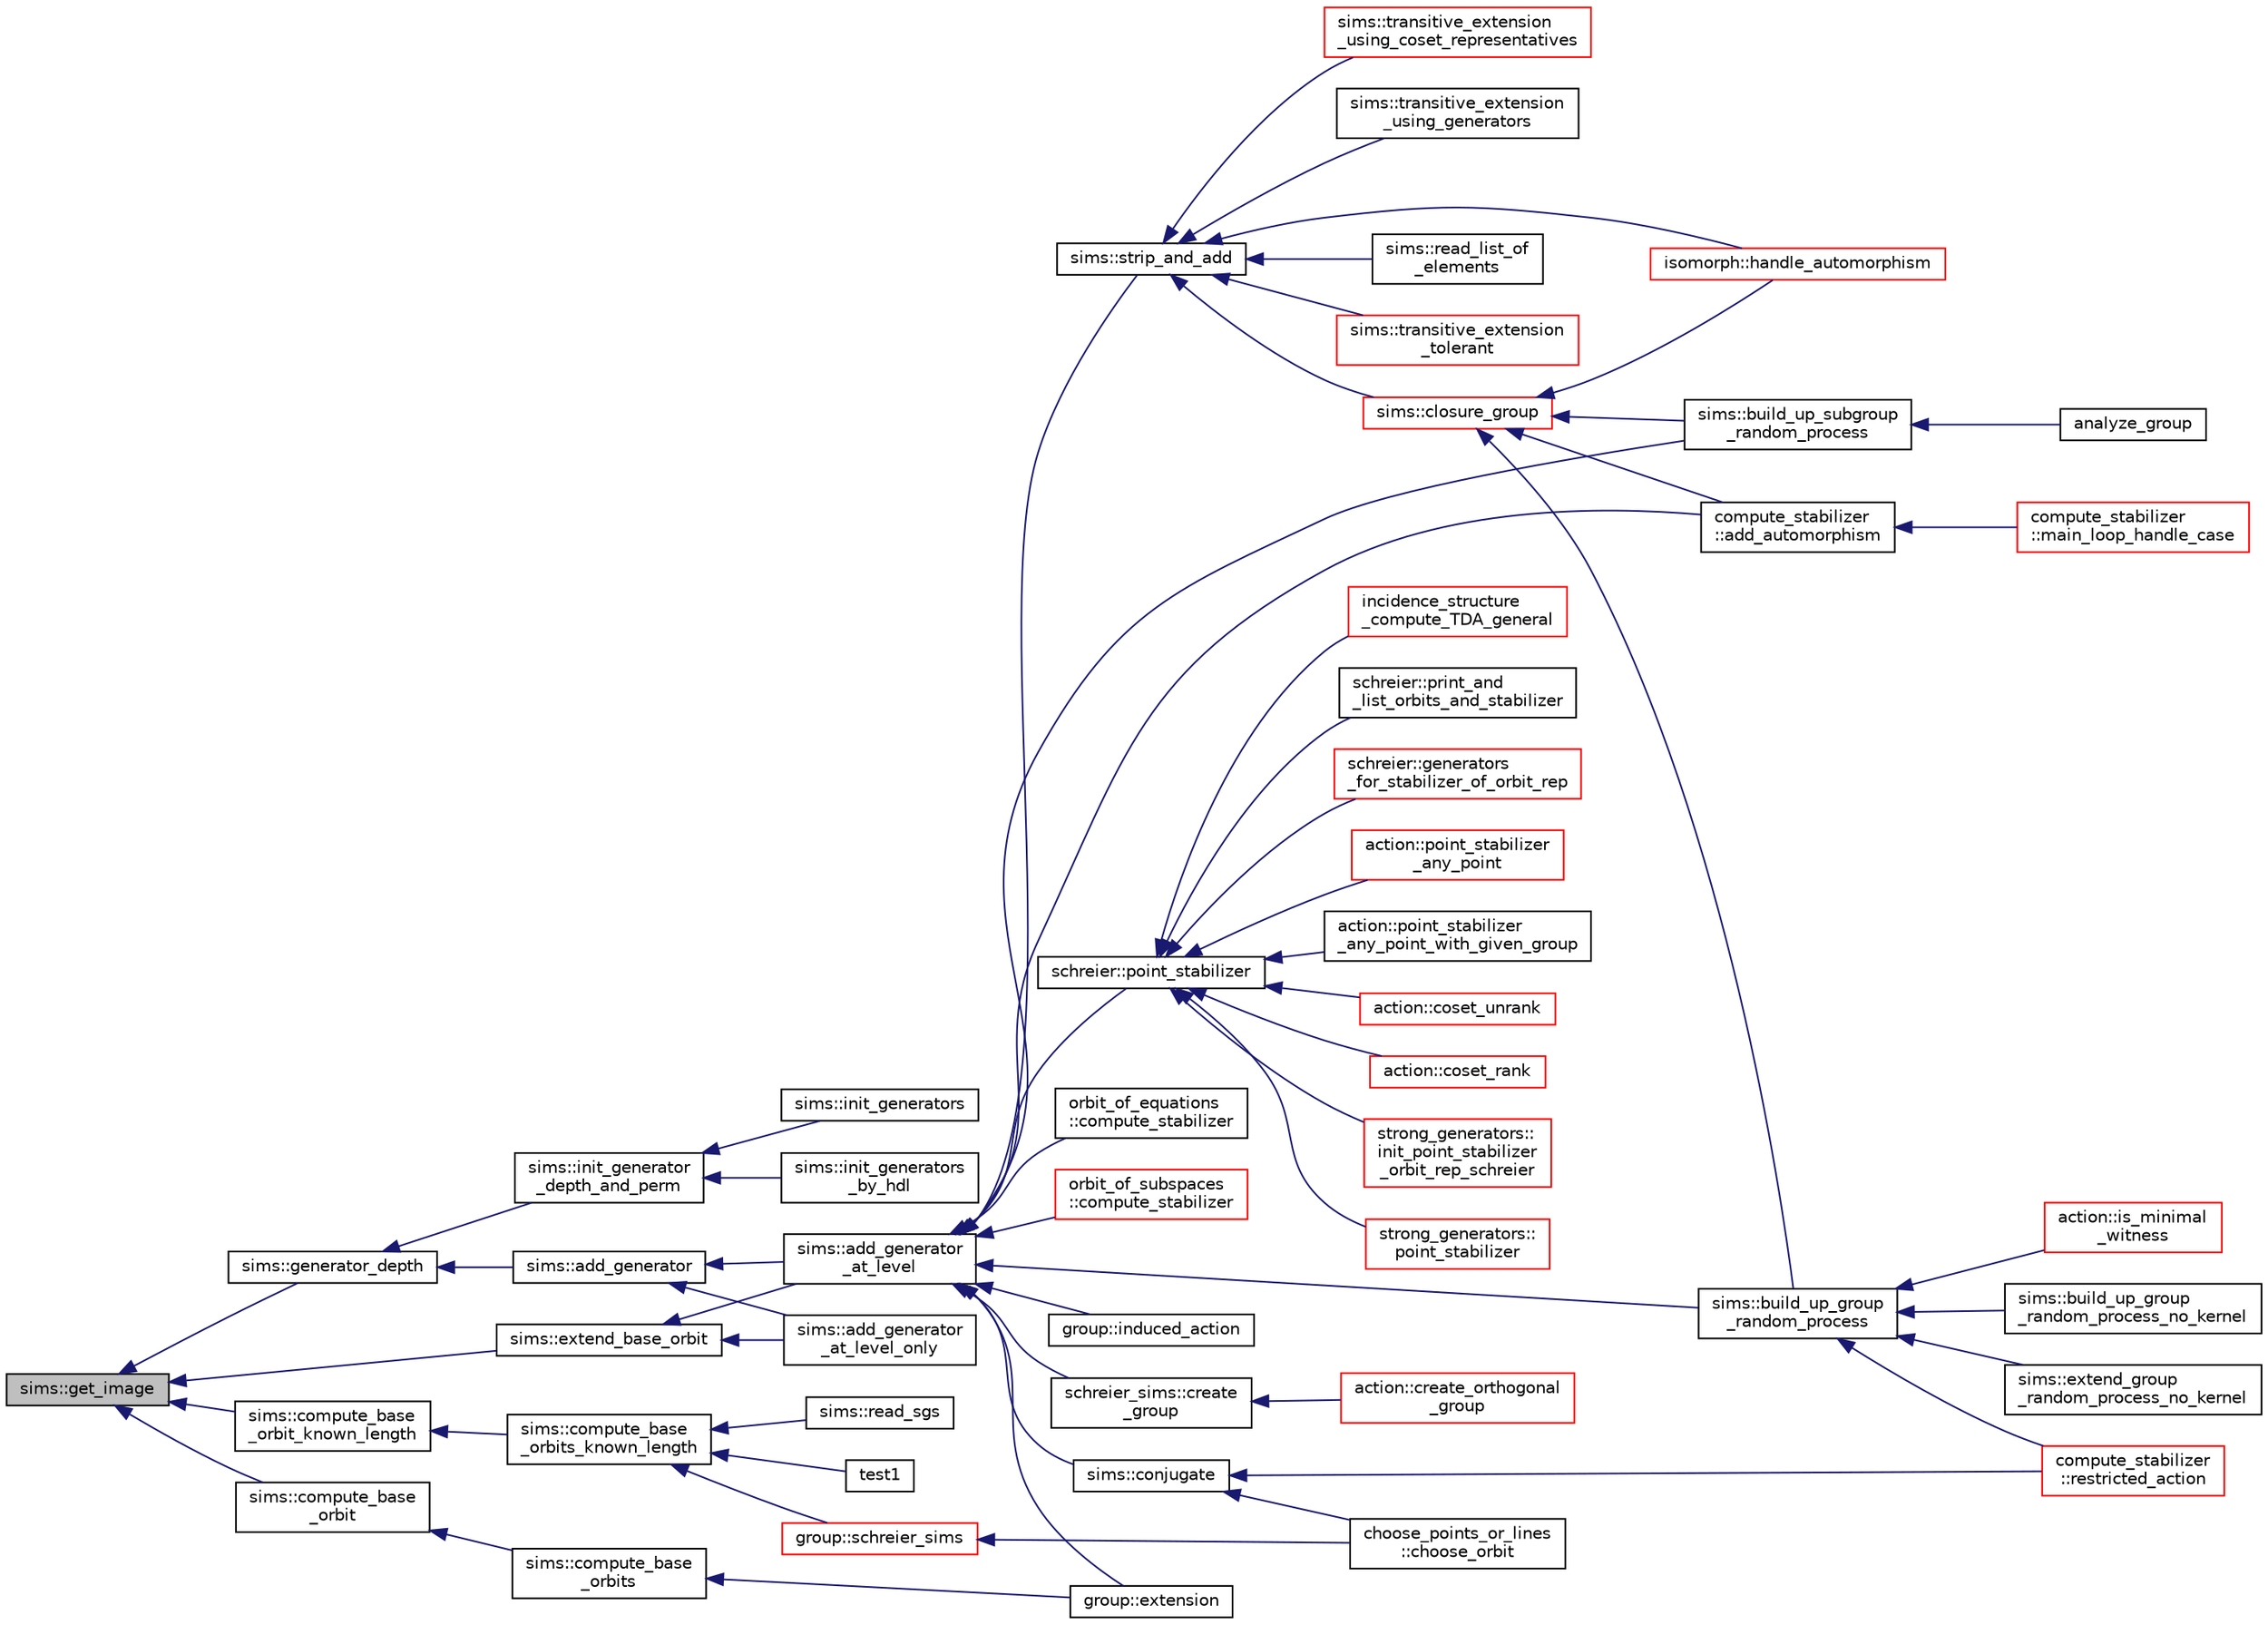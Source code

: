 digraph "sims::get_image"
{
  edge [fontname="Helvetica",fontsize="10",labelfontname="Helvetica",labelfontsize="10"];
  node [fontname="Helvetica",fontsize="10",shape=record];
  rankdir="LR";
  Node4829 [label="sims::get_image",height=0.2,width=0.4,color="black", fillcolor="grey75", style="filled", fontcolor="black"];
  Node4829 -> Node4830 [dir="back",color="midnightblue",fontsize="10",style="solid",fontname="Helvetica"];
  Node4830 [label="sims::generator_depth",height=0.2,width=0.4,color="black", fillcolor="white", style="filled",URL="$d9/df3/classsims.html#acdcef5adbae43ca98568ba1e6aa5b6a2"];
  Node4830 -> Node4831 [dir="back",color="midnightblue",fontsize="10",style="solid",fontname="Helvetica"];
  Node4831 [label="sims::init_generator\l_depth_and_perm",height=0.2,width=0.4,color="black", fillcolor="white", style="filled",URL="$d9/df3/classsims.html#af8c21505bf172665ba503cf3138f38cd"];
  Node4831 -> Node4832 [dir="back",color="midnightblue",fontsize="10",style="solid",fontname="Helvetica"];
  Node4832 [label="sims::init_generators",height=0.2,width=0.4,color="black", fillcolor="white", style="filled",URL="$d9/df3/classsims.html#a2917ebf2dc37af6cfa39310549994d98"];
  Node4831 -> Node4833 [dir="back",color="midnightblue",fontsize="10",style="solid",fontname="Helvetica"];
  Node4833 [label="sims::init_generators\l_by_hdl",height=0.2,width=0.4,color="black", fillcolor="white", style="filled",URL="$d9/df3/classsims.html#a116abb02245f99c0152d867e0e640c77"];
  Node4830 -> Node4834 [dir="back",color="midnightblue",fontsize="10",style="solid",fontname="Helvetica"];
  Node4834 [label="sims::add_generator",height=0.2,width=0.4,color="black", fillcolor="white", style="filled",URL="$d9/df3/classsims.html#add28c3fa3ed9825c7ccb4b1fb7ac22d4"];
  Node4834 -> Node4835 [dir="back",color="midnightblue",fontsize="10",style="solid",fontname="Helvetica"];
  Node4835 [label="sims::add_generator\l_at_level",height=0.2,width=0.4,color="black", fillcolor="white", style="filled",URL="$d9/df3/classsims.html#ac9f0f17058381524d70645e9d6893e4d"];
  Node4835 -> Node4836 [dir="back",color="midnightblue",fontsize="10",style="solid",fontname="Helvetica"];
  Node4836 [label="schreier::point_stabilizer",height=0.2,width=0.4,color="black", fillcolor="white", style="filled",URL="$d3/dd6/classschreier.html#a976a31dfe3238284d96fc200532c7077"];
  Node4836 -> Node4837 [dir="back",color="midnightblue",fontsize="10",style="solid",fontname="Helvetica"];
  Node4837 [label="incidence_structure\l_compute_TDA_general",height=0.2,width=0.4,color="red", fillcolor="white", style="filled",URL="$df/d74/tl__geometry_8h.html#a21ab759f6e646f3fe703c17f39361448"];
  Node4836 -> Node4842 [dir="back",color="midnightblue",fontsize="10",style="solid",fontname="Helvetica"];
  Node4842 [label="schreier::print_and\l_list_orbits_and_stabilizer",height=0.2,width=0.4,color="black", fillcolor="white", style="filled",URL="$d3/dd6/classschreier.html#ad6b4fa4094b8c359f67b73fa73d7a159"];
  Node4836 -> Node4843 [dir="back",color="midnightblue",fontsize="10",style="solid",fontname="Helvetica"];
  Node4843 [label="schreier::generators\l_for_stabilizer_of_orbit_rep",height=0.2,width=0.4,color="red", fillcolor="white", style="filled",URL="$d3/dd6/classschreier.html#afd6fcc50900894e183d838f09e840da6"];
  Node4836 -> Node4857 [dir="back",color="midnightblue",fontsize="10",style="solid",fontname="Helvetica"];
  Node4857 [label="action::point_stabilizer\l_any_point",height=0.2,width=0.4,color="red", fillcolor="white", style="filled",URL="$d2/d86/classaction.html#a32ab18e3be9f4412d340ee94de405c13"];
  Node4836 -> Node4859 [dir="back",color="midnightblue",fontsize="10",style="solid",fontname="Helvetica"];
  Node4859 [label="action::point_stabilizer\l_any_point_with_given_group",height=0.2,width=0.4,color="black", fillcolor="white", style="filled",URL="$d2/d86/classaction.html#a4892e0399ba1be9d5f0aae001f18d663"];
  Node4836 -> Node4860 [dir="back",color="midnightblue",fontsize="10",style="solid",fontname="Helvetica"];
  Node4860 [label="action::coset_unrank",height=0.2,width=0.4,color="red", fillcolor="white", style="filled",URL="$d2/d86/classaction.html#aeabf488f671d4e77a8a892eb58d82b34"];
  Node4836 -> Node4889 [dir="back",color="midnightblue",fontsize="10",style="solid",fontname="Helvetica"];
  Node4889 [label="action::coset_rank",height=0.2,width=0.4,color="red", fillcolor="white", style="filled",URL="$d2/d86/classaction.html#a5757c5b9562366be88526cc943c015e0"];
  Node4836 -> Node4893 [dir="back",color="midnightblue",fontsize="10",style="solid",fontname="Helvetica"];
  Node4893 [label="strong_generators::\linit_point_stabilizer\l_orbit_rep_schreier",height=0.2,width=0.4,color="red", fillcolor="white", style="filled",URL="$dc/d09/classstrong__generators.html#abca7016c4618063c8c65a62c4ca889b9"];
  Node4836 -> Node4895 [dir="back",color="midnightblue",fontsize="10",style="solid",fontname="Helvetica"];
  Node4895 [label="strong_generators::\lpoint_stabilizer",height=0.2,width=0.4,color="red", fillcolor="white", style="filled",URL="$dc/d09/classstrong__generators.html#ad7ce398640e75836a6a4dde4e305e9e0"];
  Node4835 -> Node4902 [dir="back",color="midnightblue",fontsize="10",style="solid",fontname="Helvetica"];
  Node4902 [label="group::induced_action",height=0.2,width=0.4,color="black", fillcolor="white", style="filled",URL="$d1/db7/classgroup.html#af6664c64704eb397874f42ed1ac7fed1"];
  Node4835 -> Node4903 [dir="back",color="midnightblue",fontsize="10",style="solid",fontname="Helvetica"];
  Node4903 [label="group::extension",height=0.2,width=0.4,color="black", fillcolor="white", style="filled",URL="$d1/db7/classgroup.html#a798cd01cad4d5616b67fa456b8b04008"];
  Node4835 -> Node4904 [dir="back",color="midnightblue",fontsize="10",style="solid",fontname="Helvetica"];
  Node4904 [label="schreier_sims::create\l_group",height=0.2,width=0.4,color="black", fillcolor="white", style="filled",URL="$d0/da8/classschreier__sims.html#a1423aec8f5f7f69d0518cd4e69e29b07"];
  Node4904 -> Node4905 [dir="back",color="midnightblue",fontsize="10",style="solid",fontname="Helvetica"];
  Node4905 [label="action::create_orthogonal\l_group",height=0.2,width=0.4,color="red", fillcolor="white", style="filled",URL="$d2/d86/classaction.html#a9ec9857e52b35c91c52964a1c5701128"];
  Node4835 -> Node4914 [dir="back",color="midnightblue",fontsize="10",style="solid",fontname="Helvetica"];
  Node4914 [label="sims::strip_and_add",height=0.2,width=0.4,color="black", fillcolor="white", style="filled",URL="$d9/df3/classsims.html#a9b8596883351af7ca772a7b0866a4027"];
  Node4914 -> Node4915 [dir="back",color="midnightblue",fontsize="10",style="solid",fontname="Helvetica"];
  Node4915 [label="sims::transitive_extension\l_tolerant",height=0.2,width=0.4,color="red", fillcolor="white", style="filled",URL="$d9/df3/classsims.html#a826450b2a9f6edb57f02dd84cb43dd28"];
  Node4914 -> Node4978 [dir="back",color="midnightblue",fontsize="10",style="solid",fontname="Helvetica"];
  Node4978 [label="sims::transitive_extension\l_using_coset_representatives",height=0.2,width=0.4,color="red", fillcolor="white", style="filled",URL="$d9/df3/classsims.html#a16b0c199eba22eaf54b3900896725c44"];
  Node4914 -> Node4980 [dir="back",color="midnightblue",fontsize="10",style="solid",fontname="Helvetica"];
  Node4980 [label="sims::transitive_extension\l_using_generators",height=0.2,width=0.4,color="black", fillcolor="white", style="filled",URL="$d9/df3/classsims.html#abe87d351a703b4966c4a7dc23b7bcdc3"];
  Node4914 -> Node4981 [dir="back",color="midnightblue",fontsize="10",style="solid",fontname="Helvetica"];
  Node4981 [label="sims::closure_group",height=0.2,width=0.4,color="red", fillcolor="white", style="filled",URL="$d9/df3/classsims.html#a7ecab5d843b1960ba9386e1b5dd41b95"];
  Node4981 -> Node4983 [dir="back",color="midnightblue",fontsize="10",style="solid",fontname="Helvetica"];
  Node4983 [label="sims::build_up_group\l_random_process",height=0.2,width=0.4,color="black", fillcolor="white", style="filled",URL="$d9/df3/classsims.html#afde54d656304b5a92459615f2690ea64"];
  Node4983 -> Node4984 [dir="back",color="midnightblue",fontsize="10",style="solid",fontname="Helvetica"];
  Node4984 [label="action::is_minimal\l_witness",height=0.2,width=0.4,color="red", fillcolor="white", style="filled",URL="$d2/d86/classaction.html#aabf5ea4227f124eac2badc5d5225e220"];
  Node4983 -> Node4997 [dir="back",color="midnightblue",fontsize="10",style="solid",fontname="Helvetica"];
  Node4997 [label="sims::build_up_group\l_random_process_no_kernel",height=0.2,width=0.4,color="black", fillcolor="white", style="filled",URL="$d9/df3/classsims.html#a33747471a3e1ebdee59aff4edde62669"];
  Node4983 -> Node4998 [dir="back",color="midnightblue",fontsize="10",style="solid",fontname="Helvetica"];
  Node4998 [label="sims::extend_group\l_random_process_no_kernel",height=0.2,width=0.4,color="black", fillcolor="white", style="filled",URL="$d9/df3/classsims.html#a20958fd83e43b33c009e873b9df2fa11"];
  Node4983 -> Node4991 [dir="back",color="midnightblue",fontsize="10",style="solid",fontname="Helvetica"];
  Node4991 [label="compute_stabilizer\l::restricted_action",height=0.2,width=0.4,color="red", fillcolor="white", style="filled",URL="$d8/d30/classcompute__stabilizer.html#a895df470da0ac14f812c3c4b6f2280b9"];
  Node4981 -> Node4999 [dir="back",color="midnightblue",fontsize="10",style="solid",fontname="Helvetica"];
  Node4999 [label="sims::build_up_subgroup\l_random_process",height=0.2,width=0.4,color="black", fillcolor="white", style="filled",URL="$d9/df3/classsims.html#abd2e45239922c514c61c6ac523b72af0"];
  Node4999 -> Node5000 [dir="back",color="midnightblue",fontsize="10",style="solid",fontname="Helvetica"];
  Node5000 [label="analyze_group",height=0.2,width=0.4,color="black", fillcolor="white", style="filled",URL="$d0/d76/tl__algebra__and__number__theory_8h.html#acc445ef9d19e7fe78fbe1a057328958e"];
  Node4981 -> Node5001 [dir="back",color="midnightblue",fontsize="10",style="solid",fontname="Helvetica"];
  Node5001 [label="compute_stabilizer\l::add_automorphism",height=0.2,width=0.4,color="black", fillcolor="white", style="filled",URL="$d8/d30/classcompute__stabilizer.html#a502a7a928fa84be6c9ae36d5dac36b54"];
  Node5001 -> Node4995 [dir="back",color="midnightblue",fontsize="10",style="solid",fontname="Helvetica"];
  Node4995 [label="compute_stabilizer\l::main_loop_handle_case",height=0.2,width=0.4,color="red", fillcolor="white", style="filled",URL="$d8/d30/classcompute__stabilizer.html#a040fb5c6ad50133c5a16a35ed5b2ecc4"];
  Node4981 -> Node5002 [dir="back",color="midnightblue",fontsize="10",style="solid",fontname="Helvetica"];
  Node5002 [label="isomorph::handle_automorphism",height=0.2,width=0.4,color="red", fillcolor="white", style="filled",URL="$d3/d5f/classisomorph.html#a95e0ae39f992234f7cbeb6f1d57d82df"];
  Node4914 -> Node5008 [dir="back",color="midnightblue",fontsize="10",style="solid",fontname="Helvetica"];
  Node5008 [label="sims::read_list_of\l_elements",height=0.2,width=0.4,color="black", fillcolor="white", style="filled",URL="$d9/df3/classsims.html#ab7bb352911a48cf5c83b943be651f747"];
  Node4914 -> Node5002 [dir="back",color="midnightblue",fontsize="10",style="solid",fontname="Helvetica"];
  Node4835 -> Node5009 [dir="back",color="midnightblue",fontsize="10",style="solid",fontname="Helvetica"];
  Node5009 [label="sims::conjugate",height=0.2,width=0.4,color="black", fillcolor="white", style="filled",URL="$d9/df3/classsims.html#ae5fdcadcb51929b4f5c02347384d8b8d"];
  Node5009 -> Node4991 [dir="back",color="midnightblue",fontsize="10",style="solid",fontname="Helvetica"];
  Node5009 -> Node5010 [dir="back",color="midnightblue",fontsize="10",style="solid",fontname="Helvetica"];
  Node5010 [label="choose_points_or_lines\l::choose_orbit",height=0.2,width=0.4,color="black", fillcolor="white", style="filled",URL="$d6/d75/classchoose__points__or__lines.html#a17def7dc2b9407b483d887fb24fab74d"];
  Node4835 -> Node4983 [dir="back",color="midnightblue",fontsize="10",style="solid",fontname="Helvetica"];
  Node4835 -> Node4999 [dir="back",color="midnightblue",fontsize="10",style="solid",fontname="Helvetica"];
  Node4835 -> Node5001 [dir="back",color="midnightblue",fontsize="10",style="solid",fontname="Helvetica"];
  Node4835 -> Node5011 [dir="back",color="midnightblue",fontsize="10",style="solid",fontname="Helvetica"];
  Node5011 [label="orbit_of_equations\l::compute_stabilizer",height=0.2,width=0.4,color="black", fillcolor="white", style="filled",URL="$dd/d23/classorbit__of__equations.html#ae91b1fc7aaed29d4cd3ece65d39eb300"];
  Node4835 -> Node5012 [dir="back",color="midnightblue",fontsize="10",style="solid",fontname="Helvetica"];
  Node5012 [label="orbit_of_subspaces\l::compute_stabilizer",height=0.2,width=0.4,color="red", fillcolor="white", style="filled",URL="$d5/d64/classorbit__of__subspaces.html#a417479ac6c67e0a70ccd873212f504a9"];
  Node4834 -> Node5014 [dir="back",color="midnightblue",fontsize="10",style="solid",fontname="Helvetica"];
  Node5014 [label="sims::add_generator\l_at_level_only",height=0.2,width=0.4,color="black", fillcolor="white", style="filled",URL="$d9/df3/classsims.html#aed07e3f4041b31d62479ed90c4cc88c8"];
  Node4829 -> Node5015 [dir="back",color="midnightblue",fontsize="10",style="solid",fontname="Helvetica"];
  Node5015 [label="sims::extend_base_orbit",height=0.2,width=0.4,color="black", fillcolor="white", style="filled",URL="$d9/df3/classsims.html#a1ded039dbe83239f4e116fe5b84fdcea"];
  Node5015 -> Node4835 [dir="back",color="midnightblue",fontsize="10",style="solid",fontname="Helvetica"];
  Node5015 -> Node5014 [dir="back",color="midnightblue",fontsize="10",style="solid",fontname="Helvetica"];
  Node4829 -> Node5016 [dir="back",color="midnightblue",fontsize="10",style="solid",fontname="Helvetica"];
  Node5016 [label="sims::compute_base\l_orbit",height=0.2,width=0.4,color="black", fillcolor="white", style="filled",URL="$d9/df3/classsims.html#aabf4d450355421818e97e614bbfe2e91"];
  Node5016 -> Node5017 [dir="back",color="midnightblue",fontsize="10",style="solid",fontname="Helvetica"];
  Node5017 [label="sims::compute_base\l_orbits",height=0.2,width=0.4,color="black", fillcolor="white", style="filled",URL="$d9/df3/classsims.html#ad39d4ca10a1cf40a440f92d948802388"];
  Node5017 -> Node4903 [dir="back",color="midnightblue",fontsize="10",style="solid",fontname="Helvetica"];
  Node4829 -> Node5018 [dir="back",color="midnightblue",fontsize="10",style="solid",fontname="Helvetica"];
  Node5018 [label="sims::compute_base\l_orbit_known_length",height=0.2,width=0.4,color="black", fillcolor="white", style="filled",URL="$d9/df3/classsims.html#af93aba6d77ea121ff5e1dec9fefa0002"];
  Node5018 -> Node5019 [dir="back",color="midnightblue",fontsize="10",style="solid",fontname="Helvetica"];
  Node5019 [label="sims::compute_base\l_orbits_known_length",height=0.2,width=0.4,color="black", fillcolor="white", style="filled",URL="$d9/df3/classsims.html#a7f6b55695e29ce46f965ac4c87c31a06"];
  Node5019 -> Node5020 [dir="back",color="midnightblue",fontsize="10",style="solid",fontname="Helvetica"];
  Node5020 [label="test1",height=0.2,width=0.4,color="black", fillcolor="white", style="filled",URL="$d9/db0/factor__space_8_c.html#ae2a201e46836d85cb2c5579a837b641a"];
  Node5019 -> Node5021 [dir="back",color="midnightblue",fontsize="10",style="solid",fontname="Helvetica"];
  Node5021 [label="group::schreier_sims",height=0.2,width=0.4,color="red", fillcolor="white", style="filled",URL="$d1/db7/classgroup.html#a224ed784f302897ca0c0e578446afa08"];
  Node5021 -> Node5010 [dir="back",color="midnightblue",fontsize="10",style="solid",fontname="Helvetica"];
  Node5019 -> Node5042 [dir="back",color="midnightblue",fontsize="10",style="solid",fontname="Helvetica"];
  Node5042 [label="sims::read_sgs",height=0.2,width=0.4,color="black", fillcolor="white", style="filled",URL="$d9/df3/classsims.html#acc819864b418090e81b8a060cdc384df"];
}
